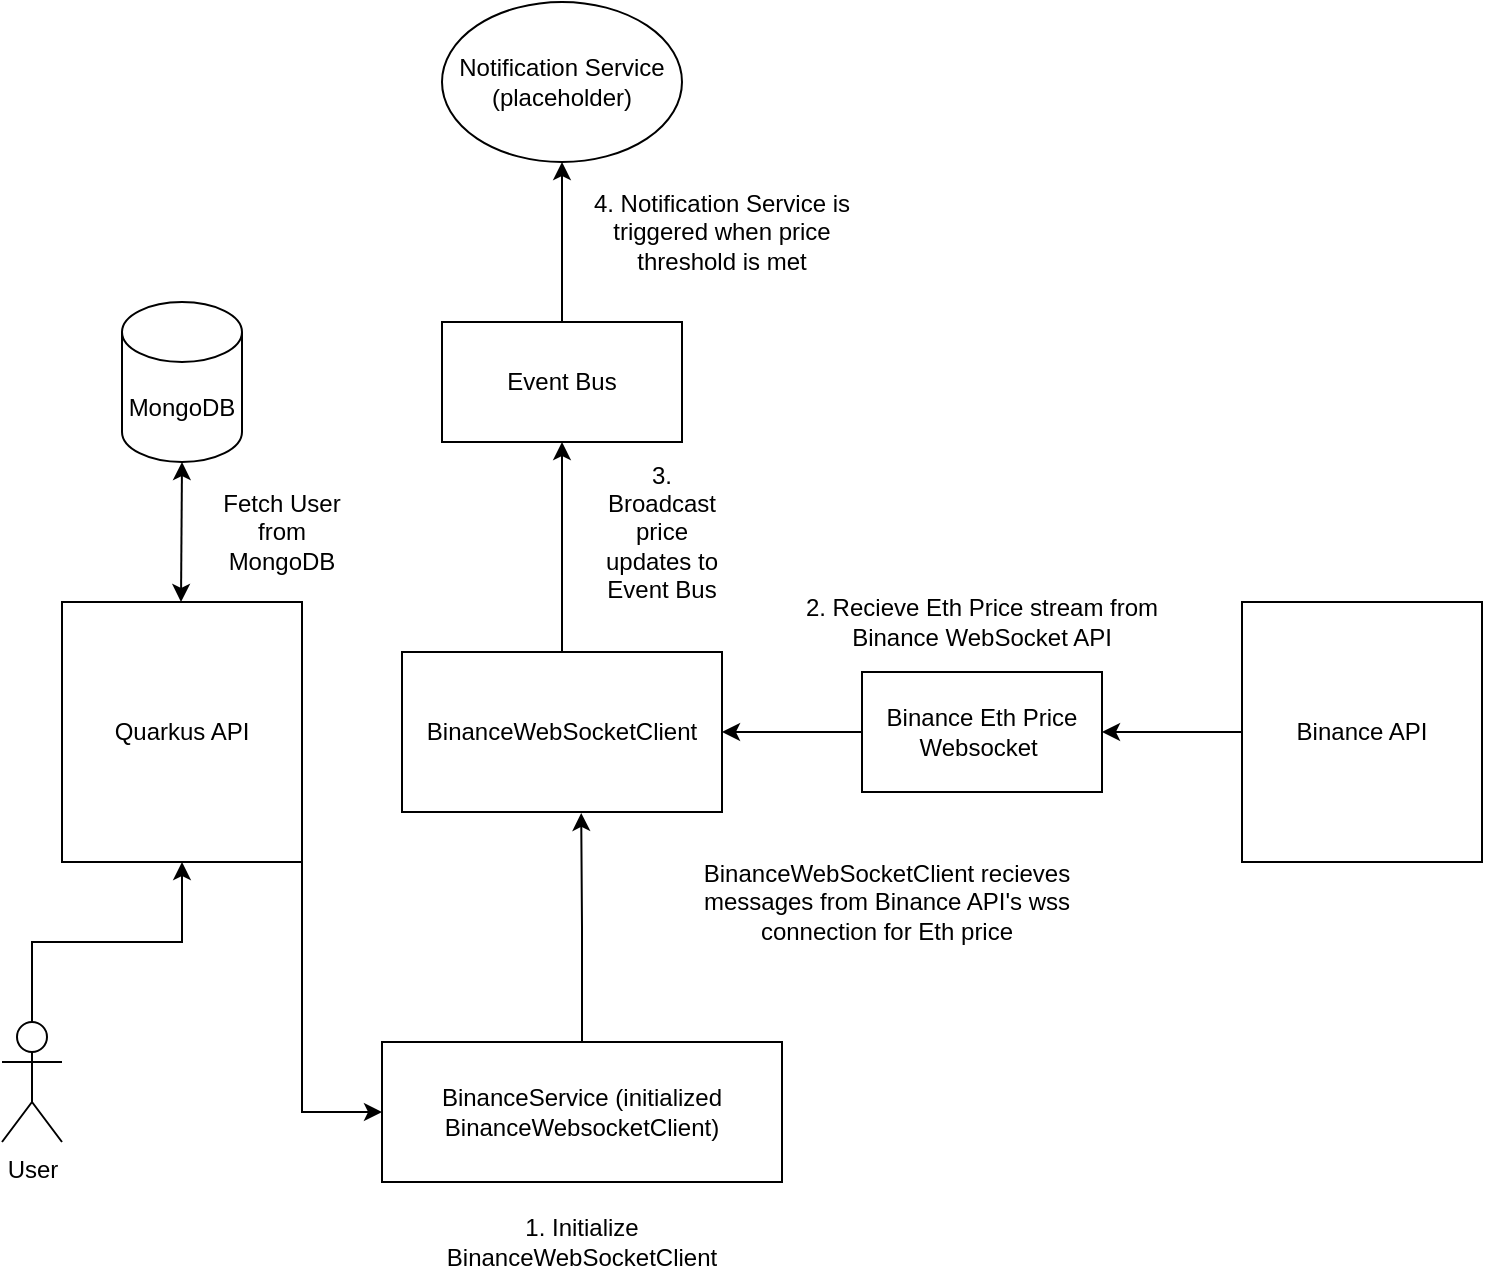 <mxfile>
    <diagram id="1MohjqkK6PvARoE_BDE1" name="Page-1">
        <mxGraphModel dx="554" dy="483" grid="1" gridSize="10" guides="1" tooltips="1" connect="1" arrows="1" fold="1" page="1" pageScale="1" pageWidth="827" pageHeight="1169" math="0" shadow="0">
            <root>
                <mxCell id="0"/>
                <mxCell id="1" parent="0"/>
                <mxCell id="2" style="edgeStyle=orthogonalEdgeStyle;rounded=0;orthogonalLoop=1;jettySize=auto;html=1;exitX=1;exitY=1;exitDx=0;exitDy=0;entryX=0;entryY=0.5;entryDx=0;entryDy=0;" edge="1" parent="1" source="3" target="11">
                    <mxGeometry relative="1" as="geometry"/>
                </mxCell>
                <mxCell id="3" value="Quarkus API" style="rounded=0;whiteSpace=wrap;html=1;" vertex="1" parent="1">
                    <mxGeometry x="80" y="350" width="120" height="130" as="geometry"/>
                </mxCell>
                <mxCell id="4" value="" style="edgeStyle=orthogonalEdgeStyle;rounded=0;orthogonalLoop=1;jettySize=auto;html=1;" edge="1" parent="1" source="5" target="3">
                    <mxGeometry relative="1" as="geometry"/>
                </mxCell>
                <mxCell id="5" value="User" style="shape=umlActor;verticalLabelPosition=bottom;verticalAlign=top;html=1;outlineConnect=0;" vertex="1" parent="1">
                    <mxGeometry x="50" y="560" width="30" height="60" as="geometry"/>
                </mxCell>
                <mxCell id="6" value="MongoDB" style="shape=cylinder3;whiteSpace=wrap;html=1;boundedLbl=1;backgroundOutline=1;size=15;" vertex="1" parent="1">
                    <mxGeometry x="110" y="200" width="60" height="80" as="geometry"/>
                </mxCell>
                <mxCell id="7" value="Fetch User from MongoDB" style="text;html=1;align=center;verticalAlign=middle;whiteSpace=wrap;rounded=0;" vertex="1" parent="1">
                    <mxGeometry x="155" y="290" width="70" height="50" as="geometry"/>
                </mxCell>
                <mxCell id="8" value="" style="endArrow=classic;startArrow=classic;html=1;rounded=0;" edge="1" parent="1">
                    <mxGeometry width="50" height="50" relative="1" as="geometry">
                        <mxPoint x="139.5" y="350" as="sourcePoint"/>
                        <mxPoint x="140" y="280" as="targetPoint"/>
                    </mxGeometry>
                </mxCell>
                <mxCell id="9" style="edgeStyle=orthogonalEdgeStyle;rounded=0;orthogonalLoop=1;jettySize=auto;html=1;exitX=0;exitY=0.5;exitDx=0;exitDy=0;entryX=1;entryY=0.5;entryDx=0;entryDy=0;" edge="1" parent="1" source="10">
                    <mxGeometry relative="1" as="geometry">
                        <mxPoint x="600" y="415" as="targetPoint"/>
                    </mxGeometry>
                </mxCell>
                <mxCell id="10" value="Binance API" style="rounded=0;whiteSpace=wrap;html=1;" vertex="1" parent="1">
                    <mxGeometry x="670" y="350" width="120" height="130" as="geometry"/>
                </mxCell>
                <mxCell id="11" value="BinanceService (initialized BinanceWebsocketClient)" style="rounded=0;whiteSpace=wrap;html=1;" vertex="1" parent="1">
                    <mxGeometry x="240" y="570" width="200" height="70" as="geometry"/>
                </mxCell>
                <mxCell id="12" value="" style="edgeStyle=orthogonalEdgeStyle;rounded=0;orthogonalLoop=1;jettySize=auto;html=1;" edge="1" parent="1" source="13" target="15">
                    <mxGeometry relative="1" as="geometry"/>
                </mxCell>
                <mxCell id="13" value="Binance Eth Price Websocket&amp;nbsp;" style="rounded=0;whiteSpace=wrap;html=1;" vertex="1" parent="1">
                    <mxGeometry x="480" y="385" width="120" height="60" as="geometry"/>
                </mxCell>
                <mxCell id="14" value="" style="edgeStyle=orthogonalEdgeStyle;rounded=0;orthogonalLoop=1;jettySize=auto;html=1;" edge="1" parent="1" source="15" target="19">
                    <mxGeometry relative="1" as="geometry"/>
                </mxCell>
                <mxCell id="15" value="BinanceWebSocketClient" style="rounded=0;whiteSpace=wrap;html=1;" vertex="1" parent="1">
                    <mxGeometry x="250" y="375" width="160" height="80" as="geometry"/>
                </mxCell>
                <mxCell id="16" style="edgeStyle=orthogonalEdgeStyle;rounded=0;orthogonalLoop=1;jettySize=auto;html=1;entryX=0.56;entryY=1.006;entryDx=0;entryDy=0;entryPerimeter=0;" edge="1" parent="1" source="11" target="15">
                    <mxGeometry relative="1" as="geometry"/>
                </mxCell>
                <mxCell id="17" value="BinanceWebSocketClient recieves messages from Binance API's wss connection for Eth price" style="text;html=1;align=center;verticalAlign=middle;whiteSpace=wrap;rounded=0;" vertex="1" parent="1">
                    <mxGeometry x="385" y="445" width="215" height="110" as="geometry"/>
                </mxCell>
                <mxCell id="18" style="edgeStyle=orthogonalEdgeStyle;rounded=0;orthogonalLoop=1;jettySize=auto;html=1;" edge="1" parent="1" source="19" target="23">
                    <mxGeometry relative="1" as="geometry">
                        <mxPoint x="330" y="90" as="targetPoint"/>
                    </mxGeometry>
                </mxCell>
                <mxCell id="19" value="Event Bus" style="rounded=0;whiteSpace=wrap;html=1;" vertex="1" parent="1">
                    <mxGeometry x="270" y="210" width="120" height="60" as="geometry"/>
                </mxCell>
                <mxCell id="20" value="3. Broadcast price updates to Event Bus" style="text;html=1;align=center;verticalAlign=middle;whiteSpace=wrap;rounded=0;" vertex="1" parent="1">
                    <mxGeometry x="350" y="300" width="60" height="30" as="geometry"/>
                </mxCell>
                <mxCell id="21" value="1. Initialize BinanceWebSocketClient" style="text;html=1;align=center;verticalAlign=middle;whiteSpace=wrap;rounded=0;" vertex="1" parent="1">
                    <mxGeometry x="250" y="650" width="180" height="40" as="geometry"/>
                </mxCell>
                <mxCell id="22" value="2. Recieve Eth Price stream from Binance WebSocket API" style="text;html=1;align=center;verticalAlign=middle;whiteSpace=wrap;rounded=0;" vertex="1" parent="1">
                    <mxGeometry x="450" y="340" width="180" height="40" as="geometry"/>
                </mxCell>
                <mxCell id="23" value="Notification Service (placeholder)" style="ellipse;whiteSpace=wrap;html=1;" vertex="1" parent="1">
                    <mxGeometry x="270" y="50" width="120" height="80" as="geometry"/>
                </mxCell>
                <mxCell id="24" value="4. Notification Service is triggered when price threshold is met" style="text;html=1;align=center;verticalAlign=middle;whiteSpace=wrap;rounded=0;" vertex="1" parent="1">
                    <mxGeometry x="340" y="140" width="140" height="50" as="geometry"/>
                </mxCell>
            </root>
        </mxGraphModel>
    </diagram>
</mxfile>